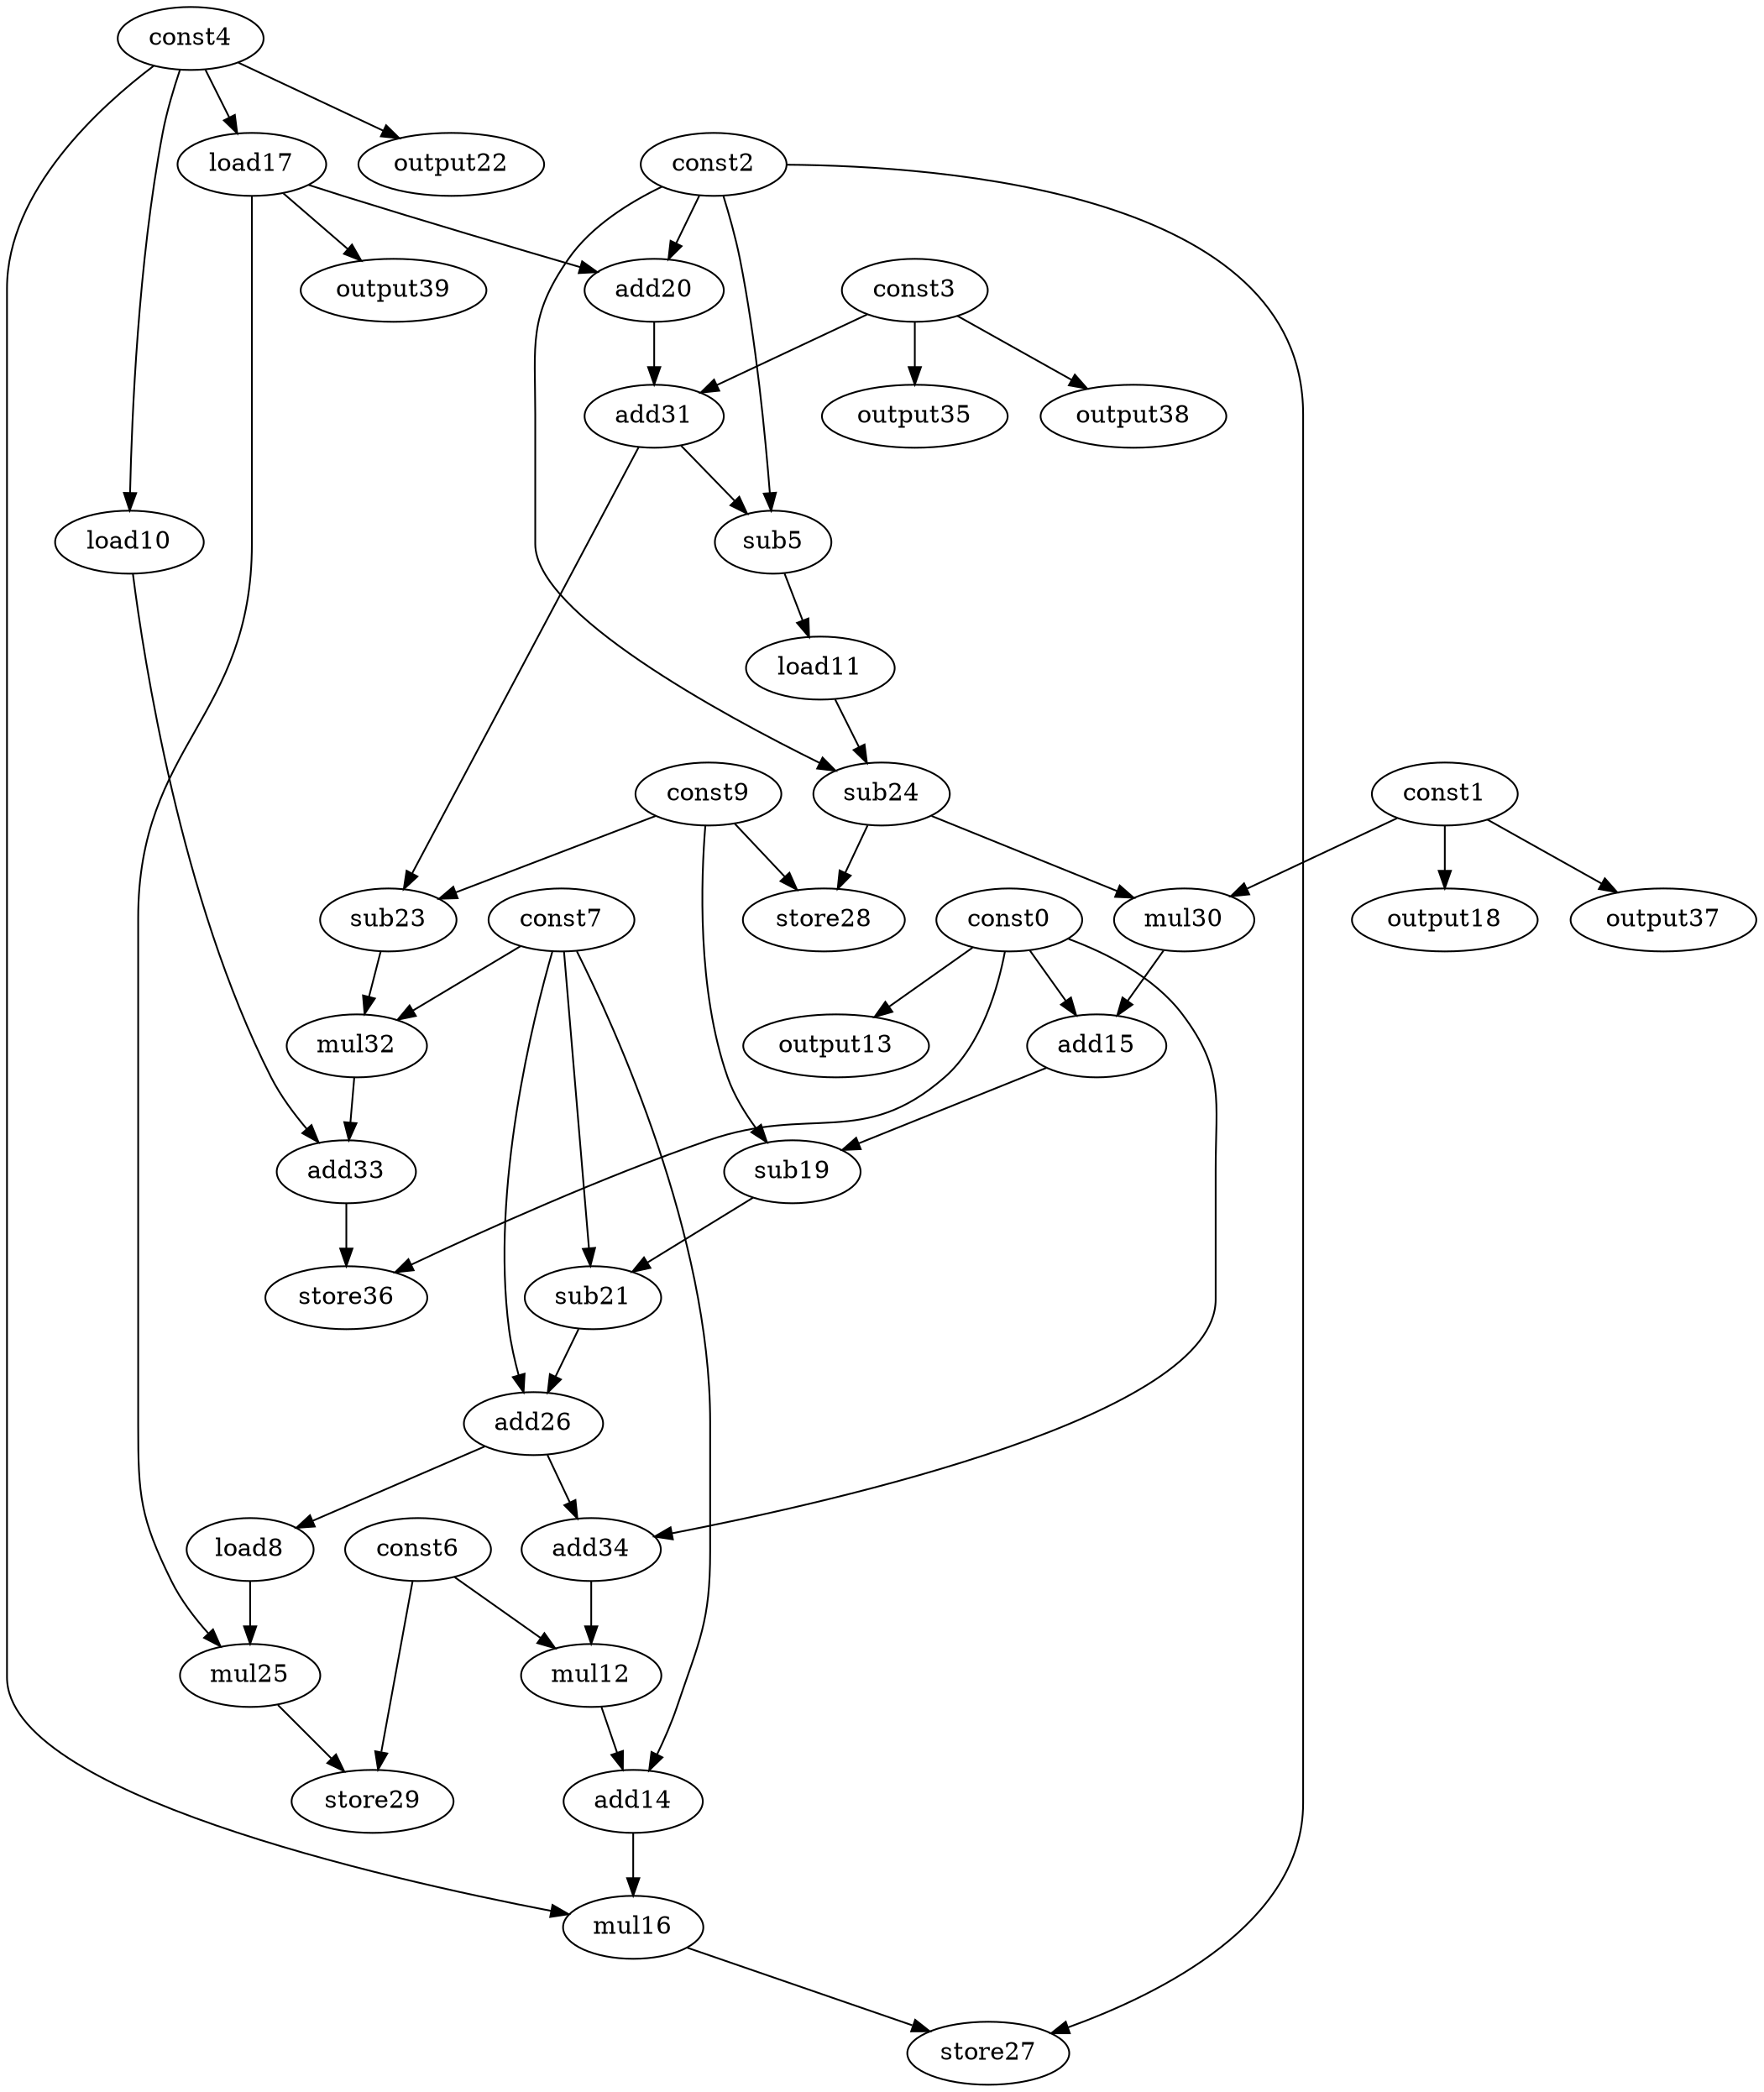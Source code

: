digraph G { 
const0[opcode=const]; 
const1[opcode=const]; 
const2[opcode=const]; 
const3[opcode=const]; 
const4[opcode=const]; 
sub5[opcode=sub]; 
const6[opcode=const]; 
const7[opcode=const]; 
load8[opcode=load]; 
const9[opcode=const]; 
load10[opcode=load]; 
load11[opcode=load]; 
mul12[opcode=mul]; 
output13[opcode=output]; 
add14[opcode=add]; 
add15[opcode=add]; 
mul16[opcode=mul]; 
load17[opcode=load]; 
output18[opcode=output]; 
sub19[opcode=sub]; 
add20[opcode=add]; 
sub21[opcode=sub]; 
output22[opcode=output]; 
sub23[opcode=sub]; 
sub24[opcode=sub]; 
mul25[opcode=mul]; 
add26[opcode=add]; 
store27[opcode=store]; 
store28[opcode=store]; 
store29[opcode=store]; 
mul30[opcode=mul]; 
add31[opcode=add]; 
mul32[opcode=mul]; 
add33[opcode=add]; 
add34[opcode=add]; 
output35[opcode=output]; 
store36[opcode=store]; 
output37[opcode=output]; 
output38[opcode=output]; 
output39[opcode=output]; 
const4->load10[operand=0];
const0->output13[operand=0];
const4->load17[operand=0];
const1->output18[operand=0];
const4->output22[operand=0];
const3->output35[operand=0];
const1->output37[operand=0];
const3->output38[operand=0];
load17->add20[operand=0];
const2->add20[operand=1];
load17->output39[operand=0];
const3->add31[operand=0];
add20->add31[operand=1];
const2->sub5[operand=0];
add31->sub5[operand=1];
const9->sub23[operand=0];
add31->sub23[operand=1];
sub5->load11[operand=0];
const7->mul32[operand=0];
sub23->mul32[operand=1];
const2->sub24[operand=0];
load11->sub24[operand=1];
mul32->add33[operand=0];
load10->add33[operand=1];
sub24->store28[operand=0];
const9->store28[operand=1];
sub24->mul30[operand=0];
const1->mul30[operand=1];
const0->store36[operand=0];
add33->store36[operand=1];
const0->add15[operand=0];
mul30->add15[operand=1];
const9->sub19[operand=0];
add15->sub19[operand=1];
sub19->sub21[operand=0];
const7->sub21[operand=1];
sub21->add26[operand=0];
const7->add26[operand=1];
add26->load8[operand=0];
const0->add34[operand=0];
add26->add34[operand=1];
add34->mul12[operand=0];
const6->mul12[operand=1];
load8->mul25[operand=0];
load17->mul25[operand=1];
mul12->add14[operand=0];
const7->add14[operand=1];
mul25->store29[operand=0];
const6->store29[operand=1];
const4->mul16[operand=0];
add14->mul16[operand=1];
mul16->store27[operand=0];
const2->store27[operand=1];
}
